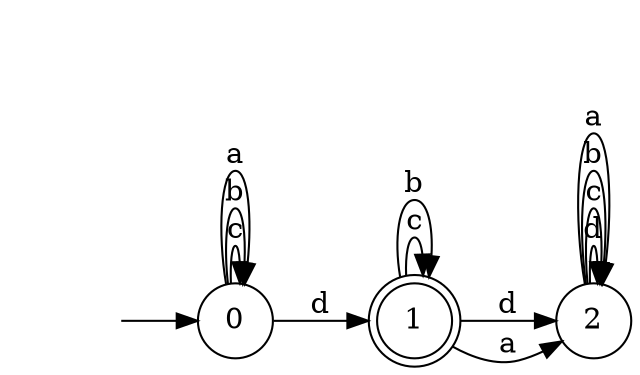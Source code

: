 digraph {
  rankdir=LR;
  0 [label="0", shape = circle];
  0 -> 1 [label="d"];
  0 -> 0 [label="c"];
  0 -> 0 [label="b"];
  0 -> 0 [label="a"];
  1 [label="1", shape = doublecircle];
  1 -> 2 [label="d"];
  1 -> 1 [label="c"];
  1 -> 1 [label="b"];
  1 -> 2 [label="a"];
  2 [label="2", shape = circle];
  2 -> 2 [label="d"];
  2 -> 2 [label="c"];
  2 -> 2 [label="b"];
  2 -> 2 [label="a"];
  3 [label="", shape = plaintext];
  3 -> 0 [label=""];
}
